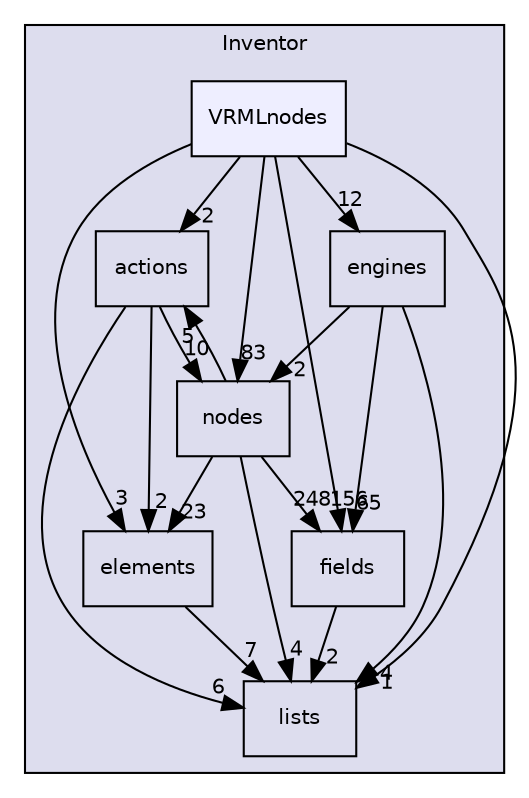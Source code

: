 digraph "include/Inventor/VRMLnodes" {
  compound=true
  node [ fontsize="10", fontname="Helvetica"];
  edge [ labelfontsize="10", labelfontname="Helvetica"];
  subgraph clusterdir_469ed70aca823fd8322768ad54869f94 {
    graph [ bgcolor="#ddddee", pencolor="black", label="Inventor" fontname="Helvetica", fontsize="10", URL="dir_469ed70aca823fd8322768ad54869f94.html"]
  dir_3a848b90e1404780a5d06bb25bf974e3 [shape=box label="fields" URL="dir_3a848b90e1404780a5d06bb25bf974e3.html"];
  dir_4be02981134b54e3e345677ce1882bfe [shape=box label="actions" URL="dir_4be02981134b54e3e345677ce1882bfe.html"];
  dir_4be52554de5475a620e8b38d2057de84 [shape=box label="elements" URL="dir_4be52554de5475a620e8b38d2057de84.html"];
  dir_a1c1d9fc954b6310fc06e1f59b6e0117 [shape=box label="nodes" URL="dir_a1c1d9fc954b6310fc06e1f59b6e0117.html"];
  dir_ca70c12236109a46e85d75bbee1802dc [shape=box label="lists" URL="dir_ca70c12236109a46e85d75bbee1802dc.html"];
  dir_f148bfcc36048a9eacdc3cb8678034c1 [shape=box label="engines" URL="dir_f148bfcc36048a9eacdc3cb8678034c1.html"];
  dir_70e8847371073bf77721a53510588bff [shape=box, label="VRMLnodes", style="filled", fillcolor="#eeeeff", pencolor="black", URL="dir_70e8847371073bf77721a53510588bff.html"];
  }
  dir_3a848b90e1404780a5d06bb25bf974e3->dir_ca70c12236109a46e85d75bbee1802dc [headlabel="2", labeldistance=1.5 headhref="dir_000031_000032.html"];
  dir_a1c1d9fc954b6310fc06e1f59b6e0117->dir_3a848b90e1404780a5d06bb25bf974e3 [headlabel="248", labeldistance=1.5 headhref="dir_000038_000031.html"];
  dir_a1c1d9fc954b6310fc06e1f59b6e0117->dir_4be02981134b54e3e345677ce1882bfe [headlabel="5", labeldistance=1.5 headhref="dir_000038_000002.html"];
  dir_a1c1d9fc954b6310fc06e1f59b6e0117->dir_4be52554de5475a620e8b38d2057de84 [headlabel="23", labeldistance=1.5 headhref="dir_000038_000027.html"];
  dir_a1c1d9fc954b6310fc06e1f59b6e0117->dir_ca70c12236109a46e85d75bbee1802dc [headlabel="4", labeldistance=1.5 headhref="dir_000038_000032.html"];
  dir_4be52554de5475a620e8b38d2057de84->dir_ca70c12236109a46e85d75bbee1802dc [headlabel="7", labeldistance=1.5 headhref="dir_000027_000032.html"];
  dir_f148bfcc36048a9eacdc3cb8678034c1->dir_3a848b90e1404780a5d06bb25bf974e3 [headlabel="65", labeldistance=1.5 headhref="dir_000028_000031.html"];
  dir_f148bfcc36048a9eacdc3cb8678034c1->dir_a1c1d9fc954b6310fc06e1f59b6e0117 [headlabel="2", labeldistance=1.5 headhref="dir_000028_000038.html"];
  dir_f148bfcc36048a9eacdc3cb8678034c1->dir_ca70c12236109a46e85d75bbee1802dc [headlabel="4", labeldistance=1.5 headhref="dir_000028_000032.html"];
  dir_4be02981134b54e3e345677ce1882bfe->dir_4be52554de5475a620e8b38d2057de84 [headlabel="2", labeldistance=1.5 headhref="dir_000002_000027.html"];
  dir_4be02981134b54e3e345677ce1882bfe->dir_a1c1d9fc954b6310fc06e1f59b6e0117 [headlabel="10", labeldistance=1.5 headhref="dir_000002_000038.html"];
  dir_4be02981134b54e3e345677ce1882bfe->dir_ca70c12236109a46e85d75bbee1802dc [headlabel="6", labeldistance=1.5 headhref="dir_000002_000032.html"];
  dir_70e8847371073bf77721a53510588bff->dir_3a848b90e1404780a5d06bb25bf974e3 [headlabel="156", labeldistance=1.5 headhref="dir_000044_000031.html"];
  dir_70e8847371073bf77721a53510588bff->dir_4be02981134b54e3e345677ce1882bfe [headlabel="2", labeldistance=1.5 headhref="dir_000044_000002.html"];
  dir_70e8847371073bf77721a53510588bff->dir_4be52554de5475a620e8b38d2057de84 [headlabel="3", labeldistance=1.5 headhref="dir_000044_000027.html"];
  dir_70e8847371073bf77721a53510588bff->dir_a1c1d9fc954b6310fc06e1f59b6e0117 [headlabel="83", labeldistance=1.5 headhref="dir_000044_000038.html"];
  dir_70e8847371073bf77721a53510588bff->dir_ca70c12236109a46e85d75bbee1802dc [headlabel="1", labeldistance=1.5 headhref="dir_000044_000032.html"];
  dir_70e8847371073bf77721a53510588bff->dir_f148bfcc36048a9eacdc3cb8678034c1 [headlabel="12", labeldistance=1.5 headhref="dir_000044_000028.html"];
}
